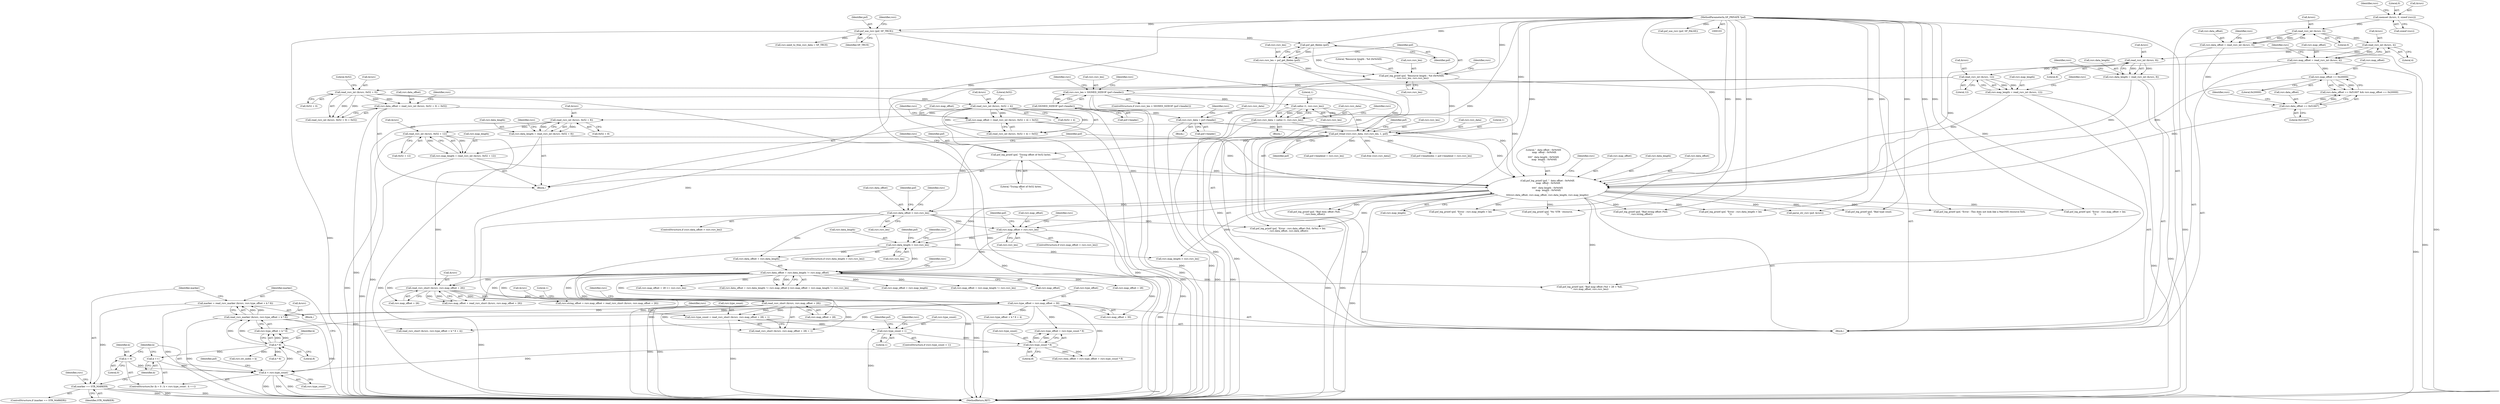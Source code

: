 digraph "1_libsndfile_dbe14f00030af5d3577f4cabbf9861db59e9c378@integer" {
"1000556" [label="(Call,marker = read_rsrc_marker (&rsrc, rsrc.type_offset + k * 8))"];
"1000558" [label="(Call,read_rsrc_marker (&rsrc, rsrc.type_offset + k * 8))"];
"1000477" [label="(Call,read_rsrc_short (&rsrc, rsrc.map_offset + 28))"];
"1000436" [label="(Call,read_rsrc_short (&rsrc, rsrc.map_offset + 26))"];
"1000281" [label="(Call,read_rsrc_int (&rsrc, 0x52 + 12))"];
"1000271" [label="(Call,read_rsrc_int (&rsrc, 0x52 + 8))"];
"1000260" [label="(Call,read_rsrc_int (&rsrc, 0x52 + 4))"];
"1000248" [label="(Call,read_rsrc_int (&rsrc, 0x52 + 0))"];
"1000223" [label="(Call,read_rsrc_int (&rsrc, 12))"];
"1000215" [label="(Call,read_rsrc_int (&rsrc, 8))"];
"1000207" [label="(Call,read_rsrc_int (&rsrc, 4))"];
"1000199" [label="(Call,read_rsrc_int (&rsrc, 0))"];
"1000116" [label="(Call,memset (&rsrc, 0, sizeof (rsrc)))"];
"1000374" [label="(Call,rsrc.data_offset + rsrc.data_length != rsrc.map_offset)"];
"1000303" [label="(Call,rsrc.data_offset > rsrc.rsrc_len)"];
"1000287" [label="(Call,psf_log_printf (psf, \"  data offset : 0x%04X\n  map  offset : 0x%04X\n\"\n\t\t\t\t\"  data length : 0x%04X\n  map  length : 0x%04X\n\",\n\t\t\t\trsrc.data_offset, rsrc.map_offset, rsrc.data_length, rsrc.map_length))"];
"1000240" [label="(Call,psf_log_printf (psf, \"Trying offset of 0x52 bytes.\n\"))"];
"1000175" [label="(Call,psf_fread (rsrc.rsrc_data, rsrc.rsrc_len, 1, psf))"];
"1000163" [label="(Call,rsrc.rsrc_data = psf->header)"];
"1000142" [label="(Call,SIGNED_SIZEOF (psf->header))"];
"1000147" [label="(Call,rsrc.rsrc_data = calloc (1, rsrc.rsrc_len))"];
"1000151" [label="(Call,calloc (1, rsrc.rsrc_len))"];
"1000138" [label="(Call,rsrc.rsrc_len > SIGNED_SIZEOF (psf->header))"];
"1000128" [label="(Call,psf_log_printf (psf, \"Resource length : %d (0x%04X)\n\", rsrc.rsrc_len, rsrc.rsrc_len))"];
"1000126" [label="(Call,psf_get_filelen (psf))"];
"1000113" [label="(Call,psf_use_rsrc (psf, SF_TRUE))"];
"1000104" [label="(MethodParameterIn,SF_PRIVATE *psf)"];
"1000122" [label="(Call,rsrc.rsrc_len = psf_get_filelen (psf))"];
"1000229" [label="(Call,rsrc.data_offset == 0x51607)"];
"1000195" [label="(Call,rsrc.data_offset = read_rsrc_int (&rsrc, 0))"];
"1000243" [label="(Call,rsrc.data_offset = read_rsrc_int (&rsrc, 0x52 + 0) + 0x52)"];
"1000234" [label="(Call,rsrc.map_offset == 0x20000)"];
"1000203" [label="(Call,rsrc.map_offset = read_rsrc_int (&rsrc, 4))"];
"1000255" [label="(Call,rsrc.map_offset = read_rsrc_int (&rsrc, 0x52 + 4) + 0x52)"];
"1000267" [label="(Call,rsrc.data_length = read_rsrc_int (&rsrc, 0x52 + 8))"];
"1000211" [label="(Call,rsrc.data_length = read_rsrc_int (&rsrc, 8))"];
"1000277" [label="(Call,rsrc.map_length = read_rsrc_int (&rsrc, 0x52 + 12))"];
"1000219" [label="(Call,rsrc.map_length = read_rsrc_int (&rsrc, 12))"];
"1000341" [label="(Call,rsrc.data_length > rsrc.rsrc_len)"];
"1000325" [label="(Call,rsrc.map_offset > rsrc.rsrc_len)"];
"1000463" [label="(Call,rsrc.type_offset = rsrc.map_offset + 30)"];
"1000565" [label="(Call,k * 8)"];
"1000548" [label="(Call,k < rsrc.type_count)"];
"1000553" [label="(Call,k ++)"];
"1000545" [label="(Call,k = 0)"];
"1000508" [label="(Call,rsrc.type_count * 8)"];
"1000487" [label="(Call,rsrc.type_count < 1)"];
"1000472" [label="(Call,rsrc.type_count = read_rsrc_short (&rsrc, rsrc.map_offset + 28) + 1)"];
"1000569" [label="(Call,marker == STR_MARKER)"];
"1000547" [label="(Literal,0)"];
"1000345" [label="(Call,rsrc.rsrc_len)"];
"1000195" [label="(Call,rsrc.data_offset = read_rsrc_int (&rsrc, 0))"];
"1000204" [label="(Call,rsrc.map_offset)"];
"1000104" [label="(MethodParameterIn,SF_PRIVATE *psf)"];
"1000340" [label="(ControlStructure,if (rsrc.data_length > rsrc.rsrc_len))"];
"1000583" [label="(Call,read_rsrc_short (&rsrc, rsrc.type_offset + k * 8 + 4))"];
"1000382" [label="(Call,rsrc.map_offset)"];
"1000172" [label="(Identifier,rsrc)"];
"1000281" [label="(Call,read_rsrc_int (&rsrc, 0x52 + 12))"];
"1000113" [label="(Call,psf_use_rsrc (psf, SF_TRUE))"];
"1000604" [label="(Identifier,psf)"];
"1000234" [label="(Call,rsrc.map_offset == 0x20000)"];
"1000130" [label="(Literal,\"Resource length : %d (0x%04X)\n\")"];
"1000105" [label="(Block,)"];
"1000268" [label="(Call,rsrc.data_length)"];
"1000251" [label="(Call,0x52 + 0)"];
"1000489" [label="(Identifier,rsrc)"];
"1000162" [label="(Block,)"];
"1000248" [label="(Call,read_rsrc_int (&rsrc, 0x52 + 0))"];
"1000196" [label="(Call,rsrc.data_offset)"];
"1000242" [label="(Literal,\"Trying offset of 0x52 bytes.\n\")"];
"1000271" [label="(Call,read_rsrc_int (&rsrc, 0x52 + 8))"];
"1000219" [label="(Call,rsrc.map_length = read_rsrc_int (&rsrc, 12))"];
"1000116" [label="(Call,memset (&rsrc, 0, sizeof (rsrc)))"];
"1000215" [label="(Call,read_rsrc_int (&rsrc, 8))"];
"1000175" [label="(Call,psf_fread (rsrc.rsrc_data, rsrc.rsrc_len, 1, psf))"];
"1000176" [label="(Call,rsrc.rsrc_data)"];
"1000137" [label="(ControlStructure,if (rsrc.rsrc_len > SIGNED_SIZEOF (psf->header)))"];
"1000263" [label="(Call,0x52 + 4)"];
"1000528" [label="(Call,psf_log_printf (psf, \"Bad item offset (%d).\n\", rsrc.item_offset))"];
"1000260" [label="(Call,read_rsrc_int (&rsrc, 0x52 + 4))"];
"1000603" [label="(Call,psf_log_printf (psf, \"No 'STR ' resource.\n\"))"];
"1000131" [label="(Call,rsrc.rsrc_len)"];
"1000567" [label="(Literal,8)"];
"1000546" [label="(Identifier,k)"];
"1000568" [label="(ControlStructure,if (marker == STR_MARKER))"];
"1000571" [label="(Identifier,STR_MARKER)"];
"1000558" [label="(Call,read_rsrc_marker (&rsrc, rsrc.type_offset + k * 8))"];
"1000388" [label="(Identifier,rsrc)"];
"1000436" [label="(Call,read_rsrc_short (&rsrc, rsrc.map_offset + 26))"];
"1000397" [label="(Call,psf_log_printf (psf, \"Error : This does not look like a MacOSX resource fork.\n\"))"];
"1000212" [label="(Call,rsrc.data_length)"];
"1000485" [label="(Literal,1)"];
"1000188" [label="(Call,psf->headend = rsrc.rsrc_len)"];
"1000504" [label="(Call,rsrc.type_offset + rsrc.type_count * 8)"];
"1000311" [label="(Call,psf_log_printf (psf, \"Error : rsrc.data_offset (%d, 0x%x) > len\n\", rsrc.data_offset, rsrc.data_offset))"];
"1000256" [label="(Call,rsrc.map_offset)"];
"1000226" [label="(Literal,12)"];
"1000406" [label="(Call,rsrc.map_offset + 28)"];
"1000224" [label="(Call,&rsrc)"];
"1000182" [label="(Literal,1)"];
"1000152" [label="(Literal,1)"];
"1000549" [label="(Identifier,k)"];
"1000243" [label="(Call,rsrc.data_offset = read_rsrc_int (&rsrc, 0x52 + 0) + 0x52)"];
"1000165" [label="(Identifier,rsrc)"];
"1000463" [label="(Call,rsrc.type_offset = rsrc.map_offset + 30)"];
"1000240" [label="(Call,psf_log_printf (psf, \"Trying offset of 0x52 bytes.\n\"))"];
"1000559" [label="(Call,&rsrc)"];
"1000207" [label="(Call,read_rsrc_int (&rsrc, 4))"];
"1000247" [label="(Call,read_rsrc_int (&rsrc, 0x52 + 0) + 0x52)"];
"1000279" [label="(Identifier,rsrc)"];
"1000289" [label="(Literal,\"  data offset : 0x%04X\n  map  offset : 0x%04X\n\"\n\t\t\t\t\"  data length : 0x%04X\n  map  length : 0x%04X\n\")"];
"1000561" [label="(Call,rsrc.type_offset + k * 8)"];
"1000122" [label="(Call,rsrc.rsrc_len = psf_get_filelen (psf))"];
"1000342" [label="(Call,rsrc.data_length)"];
"1000126" [label="(Call,psf_get_filelen (psf))"];
"1000476" [label="(Call,read_rsrc_short (&rsrc, rsrc.map_offset + 28) + 1)"];
"1000151" [label="(Call,calloc (1, rsrc.rsrc_len))"];
"1000509" [label="(Call,rsrc.type_count)"];
"1000502" [label="(Identifier,rsrc)"];
"1000544" [label="(ControlStructure,for (k = 0 ; k < rsrc.type_count ; k ++))"];
"1000486" [label="(ControlStructure,if (rsrc.type_count < 1))"];
"1000216" [label="(Call,&rsrc)"];
"1000467" [label="(Call,rsrc.map_offset + 30)"];
"1000147" [label="(Call,rsrc.rsrc_data = calloc (1, rsrc.rsrc_len))"];
"1000148" [label="(Call,rsrc.rsrc_data)"];
"1000439" [label="(Call,rsrc.map_offset + 26)"];
"1000508" [label="(Call,rsrc.type_count * 8)"];
"1000545" [label="(Call,k = 0)"];
"1000239" [label="(Block,)"];
"1000326" [label="(Call,rsrc.map_offset)"];
"1000415" [label="(Call,psf_log_printf (psf, \"Bad map offset (%d + 28 > %d).\n\", rsrc.map_offset, rsrc.rsrc_len))"];
"1000623" [label="(MethodReturn,RET)"];
"1000359" [label="(Identifier,rsrc)"];
"1000146" [label="(Block,)"];
"1000115" [label="(Identifier,SF_TRUE)"];
"1000512" [label="(Literal,8)"];
"1000375" [label="(Call,rsrc.data_offset + rsrc.data_length)"];
"1000357" [label="(Call,rsrc.map_length > rsrc.rsrc_len)"];
"1000220" [label="(Call,rsrc.map_length)"];
"1000474" [label="(Identifier,rsrc)"];
"1000304" [label="(Call,rsrc.data_offset)"];
"1000156" [label="(Call,rsrc.need_to_free_rsrc_data = SF_TRUE)"];
"1000548" [label="(Call,k < rsrc.type_count)"];
"1000269" [label="(Identifier,rsrc)"];
"1000472" [label="(Call,rsrc.type_count = read_rsrc_short (&rsrc, rsrc.map_offset + 28) + 1)"];
"1000312" [label="(Identifier,psf)"];
"1000149" [label="(Identifier,rsrc)"];
"1000139" [label="(Call,rsrc.rsrc_len)"];
"1000267" [label="(Call,rsrc.data_length = read_rsrc_int (&rsrc, 0x52 + 8))"];
"1000374" [label="(Call,rsrc.data_offset + rsrc.data_length != rsrc.map_offset)"];
"1000163" [label="(Call,rsrc.rsrc_data = psf->header)"];
"1000203" [label="(Call,rsrc.map_offset = read_rsrc_int (&rsrc, 4))"];
"1000480" [label="(Call,rsrc.map_offset + 28)"];
"1000432" [label="(Call,rsrc.map_offset + read_rsrc_short (&rsrc, rsrc.map_offset + 26))"];
"1000350" [label="(Identifier,psf)"];
"1000488" [label="(Call,rsrc.type_count)"];
"1000327" [label="(Identifier,rsrc)"];
"1000333" [label="(Call,psf_log_printf (psf, \"Error : rsrc.map_offset > len\n\"))"];
"1000278" [label="(Call,rsrc.map_length)"];
"1000555" [label="(Block,)"];
"1000153" [label="(Call,rsrc.rsrc_len)"];
"1000228" [label="(Call,rsrc.data_offset == 0x51607 && rsrc.map_offset == 0x20000)"];
"1000236" [label="(Identifier,rsrc)"];
"1000478" [label="(Call,&rsrc)"];
"1000277" [label="(Call,rsrc.map_length = read_rsrc_int (&rsrc, 0x52 + 12))"];
"1000230" [label="(Call,rsrc.data_offset)"];
"1000343" [label="(Identifier,rsrc)"];
"1000124" [label="(Identifier,rsrc)"];
"1000617" [label="(Call,free (rsrc.rsrc_data))"];
"1000557" [label="(Identifier,marker)"];
"1000233" [label="(Literal,0x51607)"];
"1000569" [label="(Call,marker == STR_MARKER)"];
"1000282" [label="(Call,&rsrc)"];
"1000158" [label="(Identifier,rsrc)"];
"1000473" [label="(Call,rsrc.type_count)"];
"1000305" [label="(Identifier,rsrc)"];
"1000274" [label="(Call,0x52 + 8)"];
"1000218" [label="(Literal,8)"];
"1000164" [label="(Call,rsrc.rsrc_data)"];
"1000140" [label="(Identifier,rsrc)"];
"1000365" [label="(Call,psf_log_printf (psf, \"Error : rsrc.map_length > len\n\"))"];
"1000245" [label="(Identifier,rsrc)"];
"1000221" [label="(Identifier,rsrc)"];
"1000324" [label="(ControlStructure,if (rsrc.map_offset > rsrc.rsrc_len))"];
"1000266" [label="(Literal,0x52)"];
"1000494" [label="(Identifier,psf)"];
"1000235" [label="(Call,rsrc.map_offset)"];
"1000325" [label="(Call,rsrc.map_offset > rsrc.rsrc_len)"];
"1000129" [label="(Identifier,psf)"];
"1000554" [label="(Identifier,k)"];
"1000238" [label="(Literal,0x20000)"];
"1000118" [label="(Identifier,rsrc)"];
"1000200" [label="(Call,&rsrc)"];
"1000261" [label="(Call,&rsrc)"];
"1000307" [label="(Call,rsrc.rsrc_len)"];
"1000249" [label="(Call,&rsrc)"];
"1000119" [label="(Literal,0)"];
"1000120" [label="(Call,sizeof (rsrc))"];
"1000184" [label="(Call,psf->headindex = psf->headend = rsrc.rsrc_len)"];
"1000244" [label="(Call,rsrc.data_offset)"];
"1000117" [label="(Call,&rsrc)"];
"1000229" [label="(Call,rsrc.data_offset == 0x51607)"];
"1000487" [label="(Call,rsrc.type_count < 1)"];
"1000405" [label="(Call,rsrc.map_offset + 28 >= rsrc.rsrc_len)"];
"1000500" [label="(Call,rsrc.item_offset = rsrc.type_offset + rsrc.type_count * 8)"];
"1000272" [label="(Call,&rsrc)"];
"1000341" [label="(Call,rsrc.data_length > rsrc.rsrc_len)"];
"1000143" [label="(Call,psf->header)"];
"1000186" [label="(Identifier,psf)"];
"1000293" [label="(Call,rsrc.map_offset)"];
"1000570" [label="(Identifier,marker)"];
"1000128" [label="(Call,psf_log_printf (psf, \"Resource length : %d (0x%04X)\n\", rsrc.rsrc_len, rsrc.rsrc_len))"];
"1000453" [label="(Call,psf_log_printf (psf, \"Bad string offset (%d).\n\", rsrc.string_offset))"];
"1000138" [label="(Call,rsrc.rsrc_len > SIGNED_SIZEOF (psf->header))"];
"1000241" [label="(Identifier,psf)"];
"1000334" [label="(Identifier,psf)"];
"1000477" [label="(Call,read_rsrc_short (&rsrc, rsrc.map_offset + 28))"];
"1000223" [label="(Call,read_rsrc_int (&rsrc, 12))"];
"1000428" [label="(Call,rsrc.string_offset = rsrc.map_offset + read_rsrc_short (&rsrc, rsrc.map_offset + 26))"];
"1000208" [label="(Call,&rsrc)"];
"1000349" [label="(Call,psf_log_printf (psf, \"Error : rsrc.data_length > len\n\"))"];
"1000464" [label="(Call,rsrc.type_offset)"];
"1000565" [label="(Call,k * 8)"];
"1000211" [label="(Call,rsrc.data_length = read_rsrc_int (&rsrc, 8))"];
"1000556" [label="(Call,marker = read_rsrc_marker (&rsrc, rsrc.type_offset + k * 8))"];
"1000179" [label="(Call,rsrc.rsrc_len)"];
"1000610" [label="(Call,psf_use_rsrc (psf, SF_FALSE))"];
"1000183" [label="(Identifier,psf)"];
"1000329" [label="(Call,rsrc.rsrc_len)"];
"1000296" [label="(Call,rsrc.data_length)"];
"1000290" [label="(Call,rsrc.data_offset)"];
"1000255" [label="(Call,rsrc.map_offset = read_rsrc_int (&rsrc, 0x52 + 4) + 0x52)"];
"1000373" [label="(Call,rsrc.data_offset + rsrc.data_length != rsrc.map_offset || rsrc.map_offset + rsrc.map_length != rsrc.rsrc_len)"];
"1000114" [label="(Identifier,psf)"];
"1000231" [label="(Identifier,rsrc)"];
"1000299" [label="(Call,rsrc.map_length)"];
"1000303" [label="(Call,rsrc.data_offset > rsrc.rsrc_len)"];
"1000202" [label="(Literal,0)"];
"1000566" [label="(Identifier,k)"];
"1000553" [label="(Call,k ++)"];
"1000550" [label="(Call,rsrc.type_count)"];
"1000259" [label="(Call,read_rsrc_int (&rsrc, 0x52 + 4) + 0x52)"];
"1000598" [label="(Call,parse_str_rsrc (psf, &rsrc))"];
"1000437" [label="(Call,&rsrc)"];
"1000575" [label="(Identifier,rsrc)"];
"1000199" [label="(Call,read_rsrc_int (&rsrc, 0))"];
"1000491" [label="(Literal,1)"];
"1000205" [label="(Identifier,rsrc)"];
"1000386" [label="(Call,rsrc.map_offset + rsrc.map_length)"];
"1000284" [label="(Call,0x52 + 12)"];
"1000586" [label="(Call,rsrc.type_offset + k * 8 + 4)"];
"1000493" [label="(Call,psf_log_printf (psf, \"Bad type count.\n\"))"];
"1000210" [label="(Literal,4)"];
"1000573" [label="(Call,rsrc.str_index = k)"];
"1000591" [label="(Call,k * 8)"];
"1000142" [label="(Call,SIGNED_SIZEOF (psf->header))"];
"1000127" [label="(Identifier,psf)"];
"1000213" [label="(Identifier,rsrc)"];
"1000123" [label="(Call,rsrc.rsrc_len)"];
"1000302" [label="(ControlStructure,if (rsrc.data_offset > rsrc.rsrc_len))"];
"1000254" [label="(Literal,0x52)"];
"1000257" [label="(Identifier,rsrc)"];
"1000385" [label="(Call,rsrc.map_offset + rsrc.map_length != rsrc.rsrc_len)"];
"1000287" [label="(Call,psf_log_printf (psf, \"  data offset : 0x%04X\n  map  offset : 0x%04X\n\"\n\t\t\t\t\"  data length : 0x%04X\n  map  length : 0x%04X\n\",\n\t\t\t\trsrc.data_offset, rsrc.map_offset, rsrc.data_length, rsrc.map_length))"];
"1000167" [label="(Call,psf->header)"];
"1000288" [label="(Identifier,psf)"];
"1000134" [label="(Call,rsrc.rsrc_len)"];
"1000556" -> "1000555"  [label="AST: "];
"1000556" -> "1000558"  [label="CFG: "];
"1000557" -> "1000556"  [label="AST: "];
"1000558" -> "1000556"  [label="AST: "];
"1000570" -> "1000556"  [label="CFG: "];
"1000556" -> "1000623"  [label="DDG: "];
"1000558" -> "1000556"  [label="DDG: "];
"1000558" -> "1000556"  [label="DDG: "];
"1000556" -> "1000569"  [label="DDG: "];
"1000558" -> "1000561"  [label="CFG: "];
"1000559" -> "1000558"  [label="AST: "];
"1000561" -> "1000558"  [label="AST: "];
"1000558" -> "1000623"  [label="DDG: "];
"1000558" -> "1000623"  [label="DDG: "];
"1000477" -> "1000558"  [label="DDG: "];
"1000463" -> "1000558"  [label="DDG: "];
"1000565" -> "1000558"  [label="DDG: "];
"1000565" -> "1000558"  [label="DDG: "];
"1000558" -> "1000583"  [label="DDG: "];
"1000477" -> "1000476"  [label="AST: "];
"1000477" -> "1000480"  [label="CFG: "];
"1000478" -> "1000477"  [label="AST: "];
"1000480" -> "1000477"  [label="AST: "];
"1000485" -> "1000477"  [label="CFG: "];
"1000477" -> "1000623"  [label="DDG: "];
"1000477" -> "1000623"  [label="DDG: "];
"1000477" -> "1000472"  [label="DDG: "];
"1000477" -> "1000472"  [label="DDG: "];
"1000477" -> "1000476"  [label="DDG: "];
"1000477" -> "1000476"  [label="DDG: "];
"1000436" -> "1000477"  [label="DDG: "];
"1000374" -> "1000477"  [label="DDG: "];
"1000436" -> "1000432"  [label="AST: "];
"1000436" -> "1000439"  [label="CFG: "];
"1000437" -> "1000436"  [label="AST: "];
"1000439" -> "1000436"  [label="AST: "];
"1000432" -> "1000436"  [label="CFG: "];
"1000436" -> "1000623"  [label="DDG: "];
"1000436" -> "1000428"  [label="DDG: "];
"1000436" -> "1000428"  [label="DDG: "];
"1000436" -> "1000432"  [label="DDG: "];
"1000436" -> "1000432"  [label="DDG: "];
"1000281" -> "1000436"  [label="DDG: "];
"1000223" -> "1000436"  [label="DDG: "];
"1000374" -> "1000436"  [label="DDG: "];
"1000281" -> "1000277"  [label="AST: "];
"1000281" -> "1000284"  [label="CFG: "];
"1000282" -> "1000281"  [label="AST: "];
"1000284" -> "1000281"  [label="AST: "];
"1000277" -> "1000281"  [label="CFG: "];
"1000281" -> "1000623"  [label="DDG: "];
"1000281" -> "1000277"  [label="DDG: "];
"1000281" -> "1000277"  [label="DDG: "];
"1000271" -> "1000281"  [label="DDG: "];
"1000271" -> "1000267"  [label="AST: "];
"1000271" -> "1000274"  [label="CFG: "];
"1000272" -> "1000271"  [label="AST: "];
"1000274" -> "1000271"  [label="AST: "];
"1000267" -> "1000271"  [label="CFG: "];
"1000271" -> "1000623"  [label="DDG: "];
"1000271" -> "1000267"  [label="DDG: "];
"1000271" -> "1000267"  [label="DDG: "];
"1000260" -> "1000271"  [label="DDG: "];
"1000260" -> "1000259"  [label="AST: "];
"1000260" -> "1000263"  [label="CFG: "];
"1000261" -> "1000260"  [label="AST: "];
"1000263" -> "1000260"  [label="AST: "];
"1000266" -> "1000260"  [label="CFG: "];
"1000260" -> "1000623"  [label="DDG: "];
"1000260" -> "1000255"  [label="DDG: "];
"1000260" -> "1000255"  [label="DDG: "];
"1000260" -> "1000259"  [label="DDG: "];
"1000260" -> "1000259"  [label="DDG: "];
"1000248" -> "1000260"  [label="DDG: "];
"1000248" -> "1000247"  [label="AST: "];
"1000248" -> "1000251"  [label="CFG: "];
"1000249" -> "1000248"  [label="AST: "];
"1000251" -> "1000248"  [label="AST: "];
"1000254" -> "1000248"  [label="CFG: "];
"1000248" -> "1000623"  [label="DDG: "];
"1000248" -> "1000243"  [label="DDG: "];
"1000248" -> "1000243"  [label="DDG: "];
"1000248" -> "1000247"  [label="DDG: "];
"1000248" -> "1000247"  [label="DDG: "];
"1000223" -> "1000248"  [label="DDG: "];
"1000223" -> "1000219"  [label="AST: "];
"1000223" -> "1000226"  [label="CFG: "];
"1000224" -> "1000223"  [label="AST: "];
"1000226" -> "1000223"  [label="AST: "];
"1000219" -> "1000223"  [label="CFG: "];
"1000223" -> "1000219"  [label="DDG: "];
"1000223" -> "1000219"  [label="DDG: "];
"1000215" -> "1000223"  [label="DDG: "];
"1000215" -> "1000211"  [label="AST: "];
"1000215" -> "1000218"  [label="CFG: "];
"1000216" -> "1000215"  [label="AST: "];
"1000218" -> "1000215"  [label="AST: "];
"1000211" -> "1000215"  [label="CFG: "];
"1000215" -> "1000211"  [label="DDG: "];
"1000215" -> "1000211"  [label="DDG: "];
"1000207" -> "1000215"  [label="DDG: "];
"1000207" -> "1000203"  [label="AST: "];
"1000207" -> "1000210"  [label="CFG: "];
"1000208" -> "1000207"  [label="AST: "];
"1000210" -> "1000207"  [label="AST: "];
"1000203" -> "1000207"  [label="CFG: "];
"1000207" -> "1000203"  [label="DDG: "];
"1000207" -> "1000203"  [label="DDG: "];
"1000199" -> "1000207"  [label="DDG: "];
"1000199" -> "1000195"  [label="AST: "];
"1000199" -> "1000202"  [label="CFG: "];
"1000200" -> "1000199"  [label="AST: "];
"1000202" -> "1000199"  [label="AST: "];
"1000195" -> "1000199"  [label="CFG: "];
"1000199" -> "1000195"  [label="DDG: "];
"1000199" -> "1000195"  [label="DDG: "];
"1000116" -> "1000199"  [label="DDG: "];
"1000116" -> "1000105"  [label="AST: "];
"1000116" -> "1000120"  [label="CFG: "];
"1000117" -> "1000116"  [label="AST: "];
"1000119" -> "1000116"  [label="AST: "];
"1000120" -> "1000116"  [label="AST: "];
"1000124" -> "1000116"  [label="CFG: "];
"1000116" -> "1000623"  [label="DDG: "];
"1000374" -> "1000373"  [label="AST: "];
"1000374" -> "1000382"  [label="CFG: "];
"1000375" -> "1000374"  [label="AST: "];
"1000382" -> "1000374"  [label="AST: "];
"1000388" -> "1000374"  [label="CFG: "];
"1000373" -> "1000374"  [label="CFG: "];
"1000374" -> "1000623"  [label="DDG: "];
"1000374" -> "1000373"  [label="DDG: "];
"1000374" -> "1000373"  [label="DDG: "];
"1000303" -> "1000374"  [label="DDG: "];
"1000341" -> "1000374"  [label="DDG: "];
"1000325" -> "1000374"  [label="DDG: "];
"1000374" -> "1000385"  [label="DDG: "];
"1000374" -> "1000386"  [label="DDG: "];
"1000374" -> "1000405"  [label="DDG: "];
"1000374" -> "1000406"  [label="DDG: "];
"1000374" -> "1000415"  [label="DDG: "];
"1000374" -> "1000428"  [label="DDG: "];
"1000374" -> "1000432"  [label="DDG: "];
"1000374" -> "1000439"  [label="DDG: "];
"1000374" -> "1000463"  [label="DDG: "];
"1000374" -> "1000467"  [label="DDG: "];
"1000374" -> "1000480"  [label="DDG: "];
"1000303" -> "1000302"  [label="AST: "];
"1000303" -> "1000307"  [label="CFG: "];
"1000304" -> "1000303"  [label="AST: "];
"1000307" -> "1000303"  [label="AST: "];
"1000312" -> "1000303"  [label="CFG: "];
"1000327" -> "1000303"  [label="CFG: "];
"1000303" -> "1000623"  [label="DDG: "];
"1000287" -> "1000303"  [label="DDG: "];
"1000175" -> "1000303"  [label="DDG: "];
"1000303" -> "1000311"  [label="DDG: "];
"1000303" -> "1000325"  [label="DDG: "];
"1000303" -> "1000375"  [label="DDG: "];
"1000287" -> "1000105"  [label="AST: "];
"1000287" -> "1000299"  [label="CFG: "];
"1000288" -> "1000287"  [label="AST: "];
"1000289" -> "1000287"  [label="AST: "];
"1000290" -> "1000287"  [label="AST: "];
"1000293" -> "1000287"  [label="AST: "];
"1000296" -> "1000287"  [label="AST: "];
"1000299" -> "1000287"  [label="AST: "];
"1000305" -> "1000287"  [label="CFG: "];
"1000287" -> "1000623"  [label="DDG: "];
"1000240" -> "1000287"  [label="DDG: "];
"1000175" -> "1000287"  [label="DDG: "];
"1000104" -> "1000287"  [label="DDG: "];
"1000229" -> "1000287"  [label="DDG: "];
"1000243" -> "1000287"  [label="DDG: "];
"1000234" -> "1000287"  [label="DDG: "];
"1000255" -> "1000287"  [label="DDG: "];
"1000203" -> "1000287"  [label="DDG: "];
"1000267" -> "1000287"  [label="DDG: "];
"1000211" -> "1000287"  [label="DDG: "];
"1000277" -> "1000287"  [label="DDG: "];
"1000219" -> "1000287"  [label="DDG: "];
"1000287" -> "1000311"  [label="DDG: "];
"1000287" -> "1000325"  [label="DDG: "];
"1000287" -> "1000333"  [label="DDG: "];
"1000287" -> "1000341"  [label="DDG: "];
"1000287" -> "1000349"  [label="DDG: "];
"1000287" -> "1000357"  [label="DDG: "];
"1000287" -> "1000365"  [label="DDG: "];
"1000287" -> "1000397"  [label="DDG: "];
"1000287" -> "1000415"  [label="DDG: "];
"1000287" -> "1000453"  [label="DDG: "];
"1000287" -> "1000493"  [label="DDG: "];
"1000287" -> "1000528"  [label="DDG: "];
"1000287" -> "1000598"  [label="DDG: "];
"1000287" -> "1000603"  [label="DDG: "];
"1000240" -> "1000239"  [label="AST: "];
"1000240" -> "1000242"  [label="CFG: "];
"1000241" -> "1000240"  [label="AST: "];
"1000242" -> "1000240"  [label="AST: "];
"1000245" -> "1000240"  [label="CFG: "];
"1000240" -> "1000623"  [label="DDG: "];
"1000175" -> "1000240"  [label="DDG: "];
"1000104" -> "1000240"  [label="DDG: "];
"1000175" -> "1000105"  [label="AST: "];
"1000175" -> "1000183"  [label="CFG: "];
"1000176" -> "1000175"  [label="AST: "];
"1000179" -> "1000175"  [label="AST: "];
"1000182" -> "1000175"  [label="AST: "];
"1000183" -> "1000175"  [label="AST: "];
"1000186" -> "1000175"  [label="CFG: "];
"1000175" -> "1000623"  [label="DDG: "];
"1000175" -> "1000623"  [label="DDG: "];
"1000163" -> "1000175"  [label="DDG: "];
"1000147" -> "1000175"  [label="DDG: "];
"1000138" -> "1000175"  [label="DDG: "];
"1000151" -> "1000175"  [label="DDG: "];
"1000128" -> "1000175"  [label="DDG: "];
"1000104" -> "1000175"  [label="DDG: "];
"1000175" -> "1000184"  [label="DDG: "];
"1000175" -> "1000188"  [label="DDG: "];
"1000175" -> "1000617"  [label="DDG: "];
"1000163" -> "1000162"  [label="AST: "];
"1000163" -> "1000167"  [label="CFG: "];
"1000164" -> "1000163"  [label="AST: "];
"1000167" -> "1000163"  [label="AST: "];
"1000172" -> "1000163"  [label="CFG: "];
"1000163" -> "1000623"  [label="DDG: "];
"1000142" -> "1000163"  [label="DDG: "];
"1000142" -> "1000138"  [label="AST: "];
"1000142" -> "1000143"  [label="CFG: "];
"1000143" -> "1000142"  [label="AST: "];
"1000138" -> "1000142"  [label="CFG: "];
"1000142" -> "1000623"  [label="DDG: "];
"1000142" -> "1000138"  [label="DDG: "];
"1000147" -> "1000146"  [label="AST: "];
"1000147" -> "1000151"  [label="CFG: "];
"1000148" -> "1000147"  [label="AST: "];
"1000151" -> "1000147"  [label="AST: "];
"1000158" -> "1000147"  [label="CFG: "];
"1000147" -> "1000623"  [label="DDG: "];
"1000151" -> "1000147"  [label="DDG: "];
"1000151" -> "1000147"  [label="DDG: "];
"1000151" -> "1000153"  [label="CFG: "];
"1000152" -> "1000151"  [label="AST: "];
"1000153" -> "1000151"  [label="AST: "];
"1000138" -> "1000151"  [label="DDG: "];
"1000138" -> "1000137"  [label="AST: "];
"1000139" -> "1000138"  [label="AST: "];
"1000149" -> "1000138"  [label="CFG: "];
"1000165" -> "1000138"  [label="CFG: "];
"1000138" -> "1000623"  [label="DDG: "];
"1000138" -> "1000623"  [label="DDG: "];
"1000128" -> "1000138"  [label="DDG: "];
"1000128" -> "1000105"  [label="AST: "];
"1000128" -> "1000134"  [label="CFG: "];
"1000129" -> "1000128"  [label="AST: "];
"1000130" -> "1000128"  [label="AST: "];
"1000131" -> "1000128"  [label="AST: "];
"1000134" -> "1000128"  [label="AST: "];
"1000140" -> "1000128"  [label="CFG: "];
"1000128" -> "1000623"  [label="DDG: "];
"1000126" -> "1000128"  [label="DDG: "];
"1000104" -> "1000128"  [label="DDG: "];
"1000122" -> "1000128"  [label="DDG: "];
"1000126" -> "1000122"  [label="AST: "];
"1000126" -> "1000127"  [label="CFG: "];
"1000127" -> "1000126"  [label="AST: "];
"1000122" -> "1000126"  [label="CFG: "];
"1000126" -> "1000122"  [label="DDG: "];
"1000113" -> "1000126"  [label="DDG: "];
"1000104" -> "1000126"  [label="DDG: "];
"1000113" -> "1000105"  [label="AST: "];
"1000113" -> "1000115"  [label="CFG: "];
"1000114" -> "1000113"  [label="AST: "];
"1000115" -> "1000113"  [label="AST: "];
"1000118" -> "1000113"  [label="CFG: "];
"1000113" -> "1000623"  [label="DDG: "];
"1000113" -> "1000623"  [label="DDG: "];
"1000104" -> "1000113"  [label="DDG: "];
"1000113" -> "1000156"  [label="DDG: "];
"1000104" -> "1000103"  [label="AST: "];
"1000104" -> "1000623"  [label="DDG: "];
"1000104" -> "1000311"  [label="DDG: "];
"1000104" -> "1000333"  [label="DDG: "];
"1000104" -> "1000349"  [label="DDG: "];
"1000104" -> "1000365"  [label="DDG: "];
"1000104" -> "1000397"  [label="DDG: "];
"1000104" -> "1000415"  [label="DDG: "];
"1000104" -> "1000453"  [label="DDG: "];
"1000104" -> "1000493"  [label="DDG: "];
"1000104" -> "1000528"  [label="DDG: "];
"1000104" -> "1000598"  [label="DDG: "];
"1000104" -> "1000603"  [label="DDG: "];
"1000104" -> "1000610"  [label="DDG: "];
"1000122" -> "1000105"  [label="AST: "];
"1000123" -> "1000122"  [label="AST: "];
"1000129" -> "1000122"  [label="CFG: "];
"1000122" -> "1000623"  [label="DDG: "];
"1000229" -> "1000228"  [label="AST: "];
"1000229" -> "1000233"  [label="CFG: "];
"1000230" -> "1000229"  [label="AST: "];
"1000233" -> "1000229"  [label="AST: "];
"1000236" -> "1000229"  [label="CFG: "];
"1000228" -> "1000229"  [label="CFG: "];
"1000229" -> "1000228"  [label="DDG: "];
"1000229" -> "1000228"  [label="DDG: "];
"1000195" -> "1000229"  [label="DDG: "];
"1000195" -> "1000105"  [label="AST: "];
"1000196" -> "1000195"  [label="AST: "];
"1000205" -> "1000195"  [label="CFG: "];
"1000195" -> "1000623"  [label="DDG: "];
"1000243" -> "1000239"  [label="AST: "];
"1000243" -> "1000247"  [label="CFG: "];
"1000244" -> "1000243"  [label="AST: "];
"1000247" -> "1000243"  [label="AST: "];
"1000257" -> "1000243"  [label="CFG: "];
"1000243" -> "1000623"  [label="DDG: "];
"1000234" -> "1000228"  [label="AST: "];
"1000234" -> "1000238"  [label="CFG: "];
"1000235" -> "1000234"  [label="AST: "];
"1000238" -> "1000234"  [label="AST: "];
"1000228" -> "1000234"  [label="CFG: "];
"1000234" -> "1000228"  [label="DDG: "];
"1000234" -> "1000228"  [label="DDG: "];
"1000203" -> "1000234"  [label="DDG: "];
"1000203" -> "1000105"  [label="AST: "];
"1000204" -> "1000203"  [label="AST: "];
"1000213" -> "1000203"  [label="CFG: "];
"1000203" -> "1000623"  [label="DDG: "];
"1000255" -> "1000239"  [label="AST: "];
"1000255" -> "1000259"  [label="CFG: "];
"1000256" -> "1000255"  [label="AST: "];
"1000259" -> "1000255"  [label="AST: "];
"1000269" -> "1000255"  [label="CFG: "];
"1000255" -> "1000623"  [label="DDG: "];
"1000267" -> "1000239"  [label="AST: "];
"1000268" -> "1000267"  [label="AST: "];
"1000279" -> "1000267"  [label="CFG: "];
"1000267" -> "1000623"  [label="DDG: "];
"1000211" -> "1000105"  [label="AST: "];
"1000212" -> "1000211"  [label="AST: "];
"1000221" -> "1000211"  [label="CFG: "];
"1000211" -> "1000623"  [label="DDG: "];
"1000277" -> "1000239"  [label="AST: "];
"1000278" -> "1000277"  [label="AST: "];
"1000288" -> "1000277"  [label="CFG: "];
"1000277" -> "1000623"  [label="DDG: "];
"1000219" -> "1000105"  [label="AST: "];
"1000220" -> "1000219"  [label="AST: "];
"1000231" -> "1000219"  [label="CFG: "];
"1000219" -> "1000623"  [label="DDG: "];
"1000341" -> "1000340"  [label="AST: "];
"1000341" -> "1000345"  [label="CFG: "];
"1000342" -> "1000341"  [label="AST: "];
"1000345" -> "1000341"  [label="AST: "];
"1000350" -> "1000341"  [label="CFG: "];
"1000359" -> "1000341"  [label="CFG: "];
"1000341" -> "1000623"  [label="DDG: "];
"1000325" -> "1000341"  [label="DDG: "];
"1000341" -> "1000357"  [label="DDG: "];
"1000341" -> "1000375"  [label="DDG: "];
"1000325" -> "1000324"  [label="AST: "];
"1000325" -> "1000329"  [label="CFG: "];
"1000326" -> "1000325"  [label="AST: "];
"1000329" -> "1000325"  [label="AST: "];
"1000334" -> "1000325"  [label="CFG: "];
"1000343" -> "1000325"  [label="CFG: "];
"1000325" -> "1000623"  [label="DDG: "];
"1000463" -> "1000105"  [label="AST: "];
"1000463" -> "1000467"  [label="CFG: "];
"1000464" -> "1000463"  [label="AST: "];
"1000467" -> "1000463"  [label="AST: "];
"1000474" -> "1000463"  [label="CFG: "];
"1000463" -> "1000623"  [label="DDG: "];
"1000463" -> "1000500"  [label="DDG: "];
"1000463" -> "1000504"  [label="DDG: "];
"1000463" -> "1000561"  [label="DDG: "];
"1000463" -> "1000583"  [label="DDG: "];
"1000463" -> "1000586"  [label="DDG: "];
"1000565" -> "1000561"  [label="AST: "];
"1000565" -> "1000567"  [label="CFG: "];
"1000566" -> "1000565"  [label="AST: "];
"1000567" -> "1000565"  [label="AST: "];
"1000561" -> "1000565"  [label="CFG: "];
"1000565" -> "1000553"  [label="DDG: "];
"1000565" -> "1000561"  [label="DDG: "];
"1000565" -> "1000561"  [label="DDG: "];
"1000548" -> "1000565"  [label="DDG: "];
"1000565" -> "1000573"  [label="DDG: "];
"1000565" -> "1000591"  [label="DDG: "];
"1000548" -> "1000544"  [label="AST: "];
"1000548" -> "1000550"  [label="CFG: "];
"1000549" -> "1000548"  [label="AST: "];
"1000550" -> "1000548"  [label="AST: "];
"1000557" -> "1000548"  [label="CFG: "];
"1000604" -> "1000548"  [label="CFG: "];
"1000548" -> "1000623"  [label="DDG: "];
"1000548" -> "1000623"  [label="DDG: "];
"1000548" -> "1000623"  [label="DDG: "];
"1000553" -> "1000548"  [label="DDG: "];
"1000545" -> "1000548"  [label="DDG: "];
"1000508" -> "1000548"  [label="DDG: "];
"1000553" -> "1000544"  [label="AST: "];
"1000553" -> "1000554"  [label="CFG: "];
"1000554" -> "1000553"  [label="AST: "];
"1000549" -> "1000553"  [label="CFG: "];
"1000545" -> "1000544"  [label="AST: "];
"1000545" -> "1000547"  [label="CFG: "];
"1000546" -> "1000545"  [label="AST: "];
"1000547" -> "1000545"  [label="AST: "];
"1000549" -> "1000545"  [label="CFG: "];
"1000508" -> "1000504"  [label="AST: "];
"1000508" -> "1000512"  [label="CFG: "];
"1000509" -> "1000508"  [label="AST: "];
"1000512" -> "1000508"  [label="AST: "];
"1000504" -> "1000508"  [label="CFG: "];
"1000508" -> "1000500"  [label="DDG: "];
"1000508" -> "1000500"  [label="DDG: "];
"1000508" -> "1000504"  [label="DDG: "];
"1000508" -> "1000504"  [label="DDG: "];
"1000487" -> "1000508"  [label="DDG: "];
"1000487" -> "1000486"  [label="AST: "];
"1000487" -> "1000491"  [label="CFG: "];
"1000488" -> "1000487"  [label="AST: "];
"1000491" -> "1000487"  [label="AST: "];
"1000494" -> "1000487"  [label="CFG: "];
"1000502" -> "1000487"  [label="CFG: "];
"1000487" -> "1000623"  [label="DDG: "];
"1000472" -> "1000487"  [label="DDG: "];
"1000472" -> "1000105"  [label="AST: "];
"1000472" -> "1000476"  [label="CFG: "];
"1000473" -> "1000472"  [label="AST: "];
"1000476" -> "1000472"  [label="AST: "];
"1000489" -> "1000472"  [label="CFG: "];
"1000472" -> "1000623"  [label="DDG: "];
"1000569" -> "1000568"  [label="AST: "];
"1000569" -> "1000571"  [label="CFG: "];
"1000570" -> "1000569"  [label="AST: "];
"1000571" -> "1000569"  [label="AST: "];
"1000575" -> "1000569"  [label="CFG: "];
"1000554" -> "1000569"  [label="CFG: "];
"1000569" -> "1000623"  [label="DDG: "];
"1000569" -> "1000623"  [label="DDG: "];
"1000569" -> "1000623"  [label="DDG: "];
}
